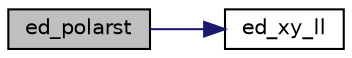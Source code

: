 digraph "ed_polarst"
{
 // LATEX_PDF_SIZE
  edge [fontname="Helvetica",fontsize="10",labelfontname="Helvetica",labelfontsize="10"];
  node [fontname="Helvetica",fontsize="10",shape=record];
  rankdir="LR";
  Node1 [label="ed_polarst",height=0.2,width=0.4,color="black", fillcolor="grey75", style="filled", fontcolor="black",tooltip=" "];
  Node1 -> Node2 [color="midnightblue",fontsize="10",style="solid",fontname="Helvetica"];
  Node2 [label="ed_xy_ll",height=0.2,width=0.4,color="black", fillcolor="white", style="filled",URL="$ed__grid_8f90.html#a6e6353b40d999c1efa25011506d4cca3",tooltip=" "];
}
